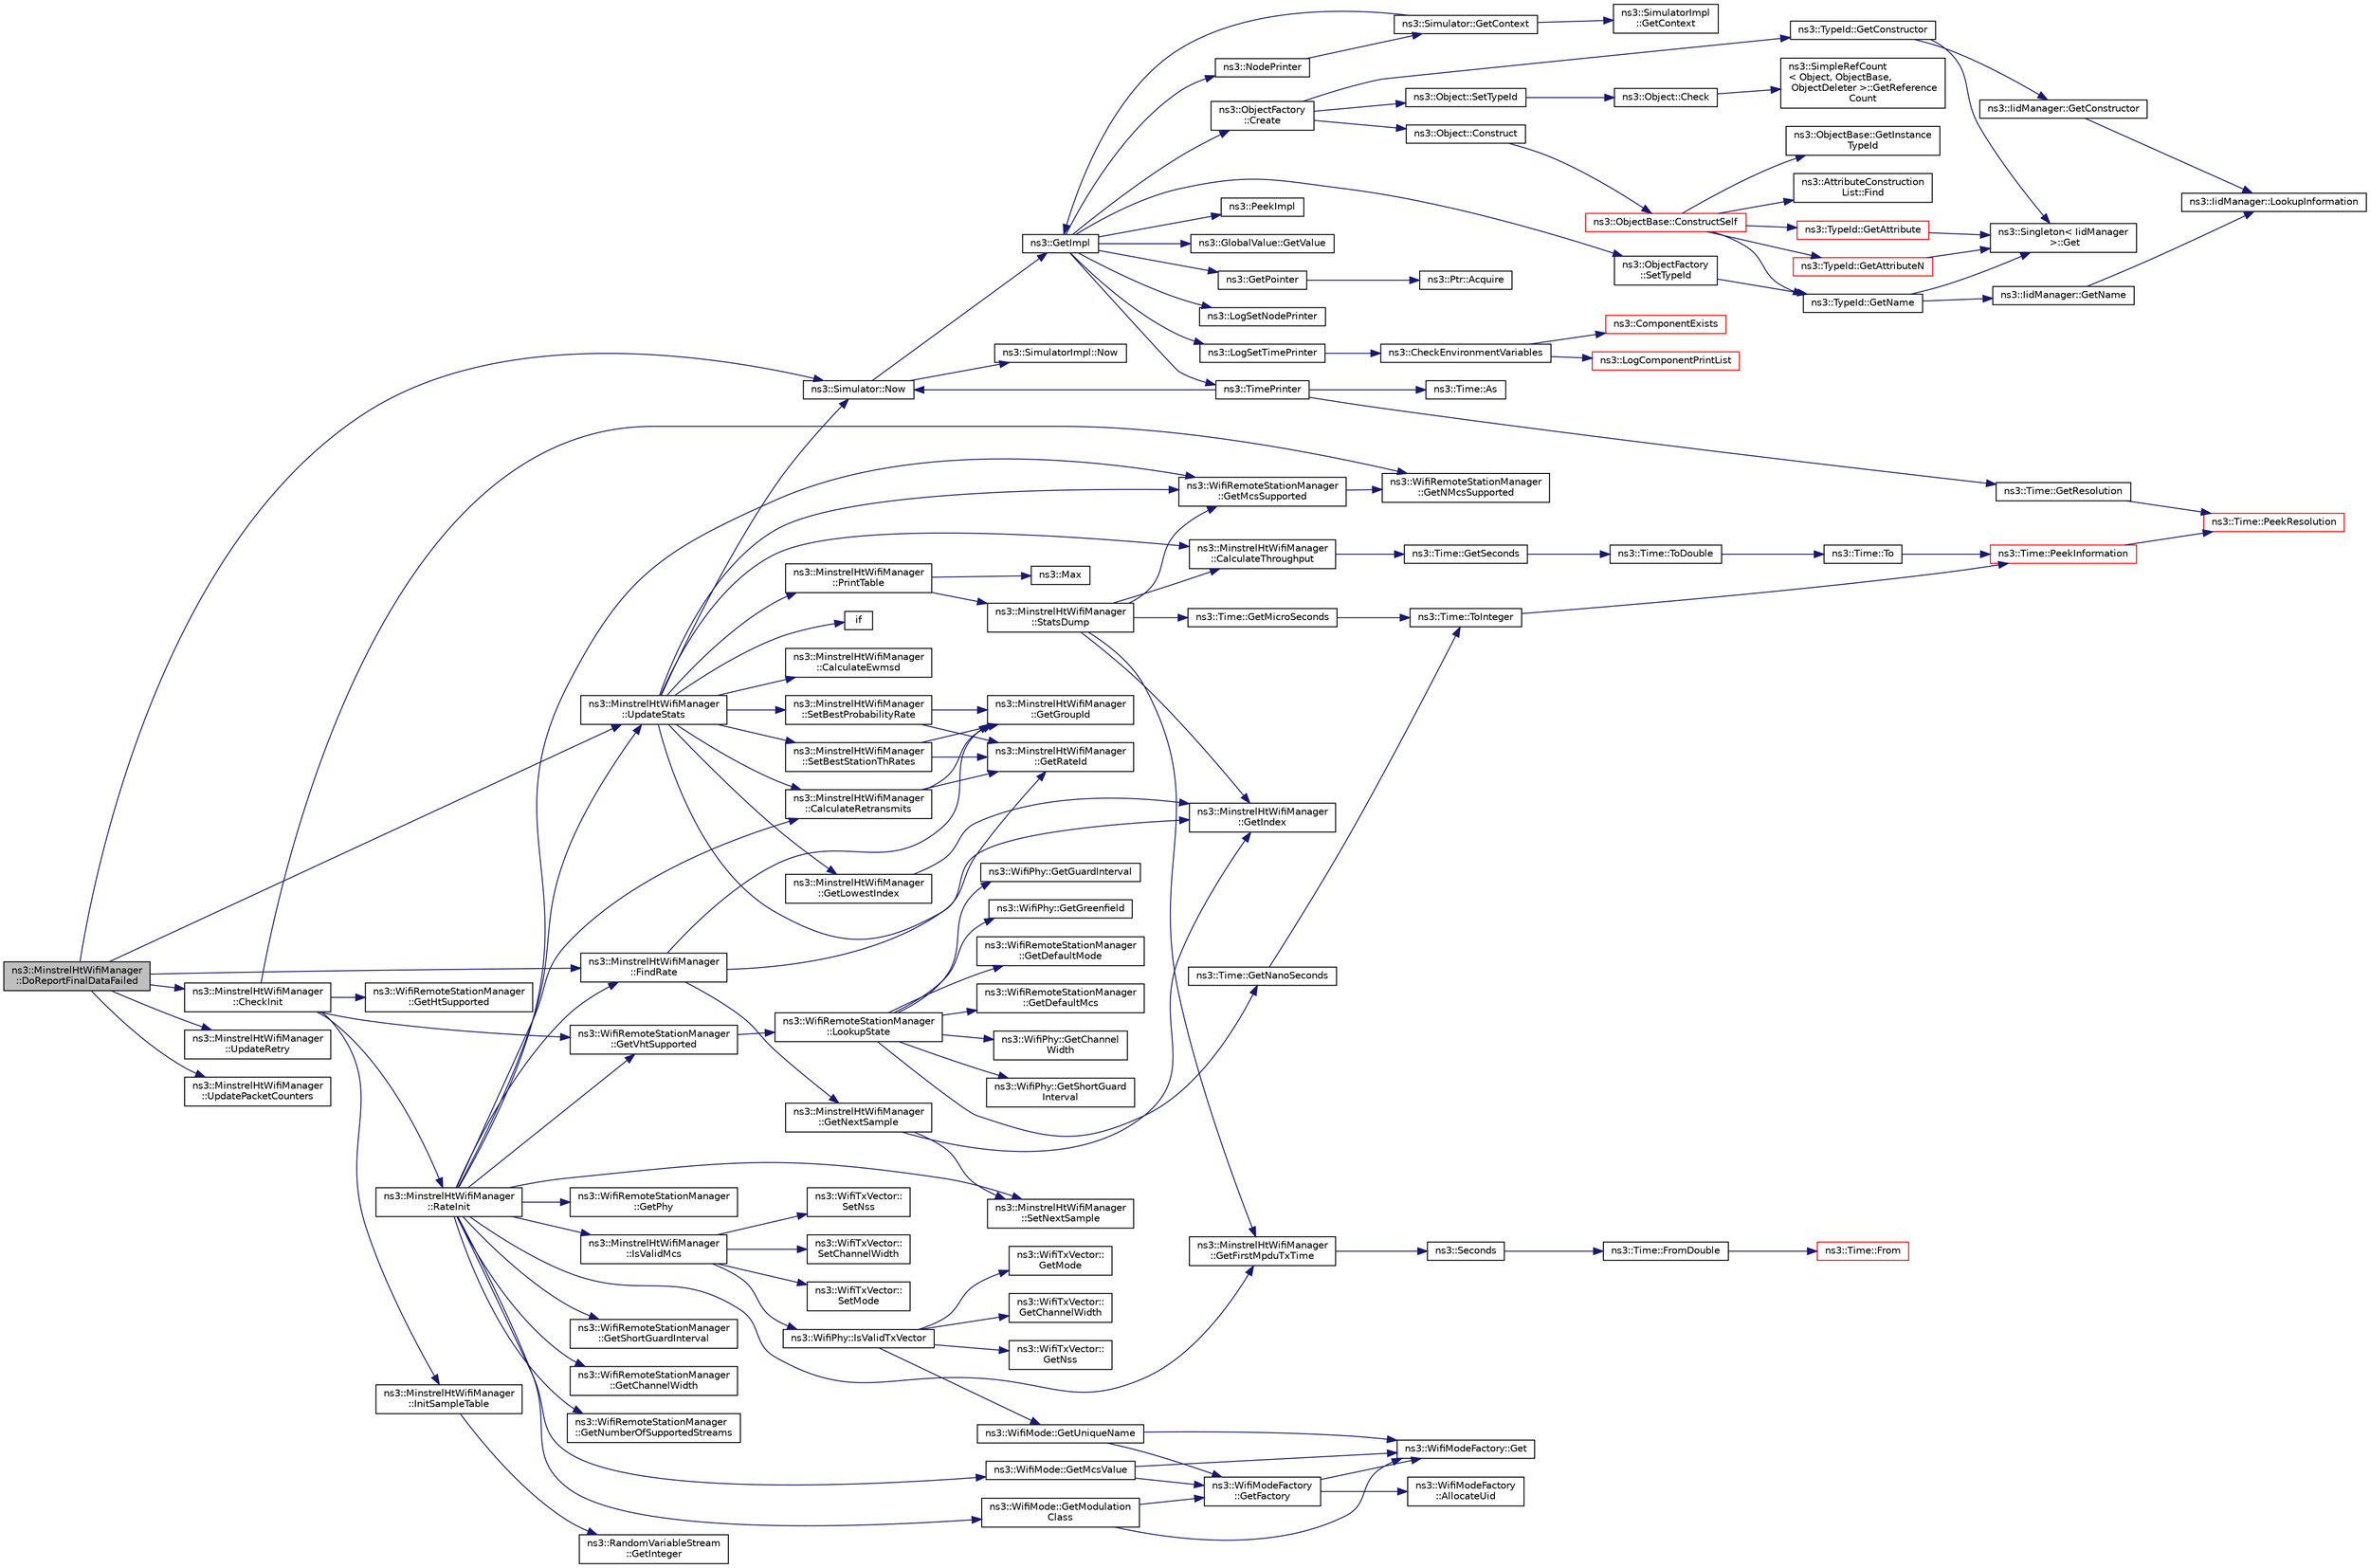 digraph "ns3::MinstrelHtWifiManager::DoReportFinalDataFailed"
{
  edge [fontname="Helvetica",fontsize="10",labelfontname="Helvetica",labelfontsize="10"];
  node [fontname="Helvetica",fontsize="10",shape=record];
  rankdir="LR";
  Node1 [label="ns3::MinstrelHtWifiManager\l::DoReportFinalDataFailed",height=0.2,width=0.4,color="black", fillcolor="grey75", style="filled", fontcolor="black"];
  Node1 -> Node2 [color="midnightblue",fontsize="10",style="solid"];
  Node2 [label="ns3::MinstrelHtWifiManager\l::CheckInit",height=0.2,width=0.4,color="black", fillcolor="white", style="filled",URL="$dd/d09/classns3_1_1MinstrelHtWifiManager.html#a7f94804a34efa6121bdfd5d01ac34694"];
  Node2 -> Node3 [color="midnightblue",fontsize="10",style="solid"];
  Node3 [label="ns3::WifiRemoteStationManager\l::GetHtSupported",height=0.2,width=0.4,color="black", fillcolor="white", style="filled",URL="$d6/d65/classns3_1_1WifiRemoteStationManager.html#a84f0f86ec191bd3a00c531f1e9639f96"];
  Node2 -> Node4 [color="midnightblue",fontsize="10",style="solid"];
  Node4 [label="ns3::WifiRemoteStationManager\l::GetVhtSupported",height=0.2,width=0.4,color="black", fillcolor="white", style="filled",URL="$d6/d65/classns3_1_1WifiRemoteStationManager.html#aecf5ed3203b9b55cd831696a08daa5fe"];
  Node4 -> Node5 [color="midnightblue",fontsize="10",style="solid"];
  Node5 [label="ns3::WifiRemoteStationManager\l::LookupState",height=0.2,width=0.4,color="black", fillcolor="white", style="filled",URL="$d6/d65/classns3_1_1WifiRemoteStationManager.html#aa92633f587338f32789e9210c82c6815"];
  Node5 -> Node6 [color="midnightblue",fontsize="10",style="solid"];
  Node6 [label="ns3::WifiRemoteStationManager\l::GetDefaultMode",height=0.2,width=0.4,color="black", fillcolor="white", style="filled",URL="$d6/d65/classns3_1_1WifiRemoteStationManager.html#a54cc63cdbc8067b7f737be74a9e0081c"];
  Node5 -> Node7 [color="midnightblue",fontsize="10",style="solid"];
  Node7 [label="ns3::WifiRemoteStationManager\l::GetDefaultMcs",height=0.2,width=0.4,color="black", fillcolor="white", style="filled",URL="$d6/d65/classns3_1_1WifiRemoteStationManager.html#ac088d1a4943d51a3fa0a9fbf42fdf961"];
  Node5 -> Node8 [color="midnightblue",fontsize="10",style="solid"];
  Node8 [label="ns3::WifiPhy::GetChannel\lWidth",height=0.2,width=0.4,color="black", fillcolor="white", style="filled",URL="$d6/d5a/classns3_1_1WifiPhy.html#a4a5d5009b3b3308f2baeed42a2007189"];
  Node5 -> Node9 [color="midnightblue",fontsize="10",style="solid"];
  Node9 [label="ns3::WifiPhy::GetShortGuard\lInterval",height=0.2,width=0.4,color="black", fillcolor="white", style="filled",URL="$d6/d5a/classns3_1_1WifiPhy.html#ae907e448ace9df4d647c8f97bbec23fc"];
  Node5 -> Node10 [color="midnightblue",fontsize="10",style="solid"];
  Node10 [label="ns3::WifiPhy::GetGuardInterval",height=0.2,width=0.4,color="black", fillcolor="white", style="filled",URL="$d6/d5a/classns3_1_1WifiPhy.html#adb22fbf368dfbf0864f08319d8fcb86e"];
  Node5 -> Node11 [color="midnightblue",fontsize="10",style="solid"];
  Node11 [label="ns3::Time::GetNanoSeconds",height=0.2,width=0.4,color="black", fillcolor="white", style="filled",URL="$dc/d04/classns3_1_1Time.html#a2fdb7bf0e1f5cd93b6149cb37bbb7f08"];
  Node11 -> Node12 [color="midnightblue",fontsize="10",style="solid"];
  Node12 [label="ns3::Time::ToInteger",height=0.2,width=0.4,color="black", fillcolor="white", style="filled",URL="$dc/d04/classns3_1_1Time.html#a0c9c8fb9ec7222c7799c1081f14f6031"];
  Node12 -> Node13 [color="midnightblue",fontsize="10",style="solid"];
  Node13 [label="ns3::Time::PeekInformation",height=0.2,width=0.4,color="red", fillcolor="white", style="filled",URL="$dc/d04/classns3_1_1Time.html#a0b023c55c20582aa7c1781aacf128034"];
  Node13 -> Node14 [color="midnightblue",fontsize="10",style="solid"];
  Node14 [label="ns3::Time::PeekResolution",height=0.2,width=0.4,color="red", fillcolor="white", style="filled",URL="$dc/d04/classns3_1_1Time.html#a963e53522278fcbdf1ab9f7adbd0f5d6"];
  Node5 -> Node15 [color="midnightblue",fontsize="10",style="solid"];
  Node15 [label="ns3::WifiPhy::GetGreenfield",height=0.2,width=0.4,color="black", fillcolor="white", style="filled",URL="$d6/d5a/classns3_1_1WifiPhy.html#ad7d61a882a8bd1ece3bcb76eeb600d28"];
  Node2 -> Node16 [color="midnightblue",fontsize="10",style="solid"];
  Node16 [label="ns3::WifiRemoteStationManager\l::GetNMcsSupported",height=0.2,width=0.4,color="black", fillcolor="white", style="filled",URL="$d6/d65/classns3_1_1WifiRemoteStationManager.html#a3b4fd7e5c50dfe3270831ad38de180e9"];
  Node2 -> Node17 [color="midnightblue",fontsize="10",style="solid"];
  Node17 [label="ns3::MinstrelHtWifiManager\l::InitSampleTable",height=0.2,width=0.4,color="black", fillcolor="white", style="filled",URL="$dd/d09/classns3_1_1MinstrelHtWifiManager.html#a073d213169fe62c797ceb92ad999dcb0"];
  Node17 -> Node18 [color="midnightblue",fontsize="10",style="solid"];
  Node18 [label="ns3::RandomVariableStream\l::GetInteger",height=0.2,width=0.4,color="black", fillcolor="white", style="filled",URL="$dc/daa/classns3_1_1RandomVariableStream.html#a66cd94e6305ce7f000f1a9ff0fcb9aef",tooltip="Get the next random value as an integer drawn from the distribution. "];
  Node2 -> Node19 [color="midnightblue",fontsize="10",style="solid"];
  Node19 [label="ns3::MinstrelHtWifiManager\l::RateInit",height=0.2,width=0.4,color="black", fillcolor="white", style="filled",URL="$dd/d09/classns3_1_1MinstrelHtWifiManager.html#a3b59b889db624539c6d5af89fa5e9f74"];
  Node19 -> Node4 [color="midnightblue",fontsize="10",style="solid"];
  Node19 -> Node20 [color="midnightblue",fontsize="10",style="solid"];
  Node20 [label="ns3::WifiRemoteStationManager\l::GetShortGuardInterval",height=0.2,width=0.4,color="black", fillcolor="white", style="filled",URL="$d6/d65/classns3_1_1WifiRemoteStationManager.html#aa55f6cb04128c88710119c8289f1b17e"];
  Node19 -> Node21 [color="midnightblue",fontsize="10",style="solid"];
  Node21 [label="ns3::WifiRemoteStationManager\l::GetChannelWidth",height=0.2,width=0.4,color="black", fillcolor="white", style="filled",URL="$d6/d65/classns3_1_1WifiRemoteStationManager.html#a918213c5b9fa629c4986f6d90521bbd4"];
  Node19 -> Node22 [color="midnightblue",fontsize="10",style="solid"];
  Node22 [label="ns3::WifiRemoteStationManager\l::GetNumberOfSupportedStreams",height=0.2,width=0.4,color="black", fillcolor="white", style="filled",URL="$d6/d65/classns3_1_1WifiRemoteStationManager.html#a5b08585f67c512242a2f3a53eeedade3"];
  Node19 -> Node23 [color="midnightblue",fontsize="10",style="solid"];
  Node23 [label="ns3::WifiRemoteStationManager\l::GetMcsSupported",height=0.2,width=0.4,color="black", fillcolor="white", style="filled",URL="$d6/d65/classns3_1_1WifiRemoteStationManager.html#af21ecff608cea2837c1af9385bbe6e4e"];
  Node23 -> Node16 [color="midnightblue",fontsize="10",style="solid"];
  Node19 -> Node24 [color="midnightblue",fontsize="10",style="solid"];
  Node24 [label="ns3::WifiMode::GetMcsValue",height=0.2,width=0.4,color="black", fillcolor="white", style="filled",URL="$d5/d56/classns3_1_1WifiMode.html#acd40f9e0edfc1e2c4462bd016a08f160"];
  Node24 -> Node25 [color="midnightblue",fontsize="10",style="solid"];
  Node25 [label="ns3::WifiModeFactory\l::GetFactory",height=0.2,width=0.4,color="black", fillcolor="white", style="filled",URL="$d2/dcd/classns3_1_1WifiModeFactory.html#a9c6f695d733355dee8d74bd1709868fc"];
  Node25 -> Node26 [color="midnightblue",fontsize="10",style="solid"];
  Node26 [label="ns3::WifiModeFactory\l::AllocateUid",height=0.2,width=0.4,color="black", fillcolor="white", style="filled",URL="$d2/dcd/classns3_1_1WifiModeFactory.html#a89a9c38617bd3f7be4a8919ce9675996"];
  Node25 -> Node27 [color="midnightblue",fontsize="10",style="solid"];
  Node27 [label="ns3::WifiModeFactory::Get",height=0.2,width=0.4,color="black", fillcolor="white", style="filled",URL="$d2/dcd/classns3_1_1WifiModeFactory.html#a3086868810ff4347e31c63027726f544"];
  Node24 -> Node27 [color="midnightblue",fontsize="10",style="solid"];
  Node19 -> Node28 [color="midnightblue",fontsize="10",style="solid"];
  Node28 [label="ns3::WifiMode::GetModulation\lClass",height=0.2,width=0.4,color="black", fillcolor="white", style="filled",URL="$d5/d56/classns3_1_1WifiMode.html#a7941cd2a0bc8d2ba68ba6a12c7e2c42a"];
  Node28 -> Node25 [color="midnightblue",fontsize="10",style="solid"];
  Node28 -> Node27 [color="midnightblue",fontsize="10",style="solid"];
  Node19 -> Node29 [color="midnightblue",fontsize="10",style="solid"];
  Node29 [label="ns3::MinstrelHtWifiManager\l::IsValidMcs",height=0.2,width=0.4,color="black", fillcolor="white", style="filled",URL="$dd/d09/classns3_1_1MinstrelHtWifiManager.html#a6e96fca0f8a7295e41cdbeea9d7dae32",tooltip="Check the validity of a combination of number of streams, chWidth and mode. "];
  Node29 -> Node30 [color="midnightblue",fontsize="10",style="solid"];
  Node30 [label="ns3::WifiTxVector::\lSetNss",height=0.2,width=0.4,color="black", fillcolor="white", style="filled",URL="$d0/d58/classns3_1_1WifiTxVector.html#af6b333491a8b20c064d8d1ad35381194"];
  Node29 -> Node31 [color="midnightblue",fontsize="10",style="solid"];
  Node31 [label="ns3::WifiTxVector::\lSetChannelWidth",height=0.2,width=0.4,color="black", fillcolor="white", style="filled",URL="$d0/d58/classns3_1_1WifiTxVector.html#a0af265bb9df36ba4012847160a23741d"];
  Node29 -> Node32 [color="midnightblue",fontsize="10",style="solid"];
  Node32 [label="ns3::WifiTxVector::\lSetMode",height=0.2,width=0.4,color="black", fillcolor="white", style="filled",URL="$d0/d58/classns3_1_1WifiTxVector.html#af39f17fec348c22f8c963bcb6bb5fc53"];
  Node29 -> Node33 [color="midnightblue",fontsize="10",style="solid"];
  Node33 [label="ns3::WifiPhy::IsValidTxVector",height=0.2,width=0.4,color="black", fillcolor="white", style="filled",URL="$d6/d5a/classns3_1_1WifiPhy.html#a2df962f7fd9468b514ea16d5fbed97f6"];
  Node33 -> Node34 [color="midnightblue",fontsize="10",style="solid"];
  Node34 [label="ns3::WifiTxVector::\lGetChannelWidth",height=0.2,width=0.4,color="black", fillcolor="white", style="filled",URL="$d0/d58/classns3_1_1WifiTxVector.html#a1f8bfa51778a3e217581eb665f059564"];
  Node33 -> Node35 [color="midnightblue",fontsize="10",style="solid"];
  Node35 [label="ns3::WifiTxVector::\lGetNss",height=0.2,width=0.4,color="black", fillcolor="white", style="filled",URL="$d0/d58/classns3_1_1WifiTxVector.html#aa710c8455a710574b0c297d9ffdee004"];
  Node33 -> Node36 [color="midnightblue",fontsize="10",style="solid"];
  Node36 [label="ns3::WifiTxVector::\lGetMode",height=0.2,width=0.4,color="black", fillcolor="white", style="filled",URL="$d0/d58/classns3_1_1WifiTxVector.html#a497b1f11cad4b8b26251dfa07c9ad1d6"];
  Node33 -> Node37 [color="midnightblue",fontsize="10",style="solid"];
  Node37 [label="ns3::WifiMode::GetUniqueName",height=0.2,width=0.4,color="black", fillcolor="white", style="filled",URL="$d5/d56/classns3_1_1WifiMode.html#a18e0a33034f484d3ca8c0497d3ea1dc7"];
  Node37 -> Node25 [color="midnightblue",fontsize="10",style="solid"];
  Node37 -> Node27 [color="midnightblue",fontsize="10",style="solid"];
  Node19 -> Node38 [color="midnightblue",fontsize="10",style="solid"];
  Node38 [label="ns3::WifiRemoteStationManager\l::GetPhy",height=0.2,width=0.4,color="black", fillcolor="white", style="filled",URL="$d6/d65/classns3_1_1WifiRemoteStationManager.html#ab92b49cf78e0b72a51f5d13a1f15e242"];
  Node19 -> Node39 [color="midnightblue",fontsize="10",style="solid"];
  Node39 [label="ns3::MinstrelHtWifiManager\l::GetFirstMpduTxTime",height=0.2,width=0.4,color="black", fillcolor="white", style="filled",URL="$dd/d09/classns3_1_1MinstrelHtWifiManager.html#a53308ad39a550d0972aad572b3566ec5",tooltip="Obtain the TXtime saved in the group information. "];
  Node39 -> Node40 [color="midnightblue",fontsize="10",style="solid"];
  Node40 [label="ns3::Seconds",height=0.2,width=0.4,color="black", fillcolor="white", style="filled",URL="$d1/dec/group__timecivil.html#ga33c34b816f8ff6628e33d5c8e9713b9e"];
  Node40 -> Node41 [color="midnightblue",fontsize="10",style="solid"];
  Node41 [label="ns3::Time::FromDouble",height=0.2,width=0.4,color="black", fillcolor="white", style="filled",URL="$dc/d04/classns3_1_1Time.html#a60e845f4a74e62495b86356afe604cb4"];
  Node41 -> Node42 [color="midnightblue",fontsize="10",style="solid"];
  Node42 [label="ns3::Time::From",height=0.2,width=0.4,color="red", fillcolor="white", style="filled",URL="$dc/d04/classns3_1_1Time.html#a34e4acc13d0e08cc8cb9cd3b838b9baf"];
  Node19 -> Node43 [color="midnightblue",fontsize="10",style="solid"];
  Node43 [label="ns3::MinstrelHtWifiManager\l::CalculateRetransmits",height=0.2,width=0.4,color="black", fillcolor="white", style="filled",URL="$dd/d09/classns3_1_1MinstrelHtWifiManager.html#a01ece0b82fd4cefb27de6a8759bc9529"];
  Node43 -> Node44 [color="midnightblue",fontsize="10",style="solid"];
  Node44 [label="ns3::MinstrelHtWifiManager\l::GetGroupId",height=0.2,width=0.4,color="black", fillcolor="white", style="filled",URL="$dd/d09/classns3_1_1MinstrelHtWifiManager.html#a43157e6007b4b922043cb02a99ea6d1f"];
  Node43 -> Node45 [color="midnightblue",fontsize="10",style="solid"];
  Node45 [label="ns3::MinstrelHtWifiManager\l::GetRateId",height=0.2,width=0.4,color="black", fillcolor="white", style="filled",URL="$dd/d09/classns3_1_1MinstrelHtWifiManager.html#a6162341f1348bbe713d09642b09ac658",tooltip="Return the rateId inside a group, from the global index. "];
  Node19 -> Node46 [color="midnightblue",fontsize="10",style="solid"];
  Node46 [label="ns3::MinstrelHtWifiManager\l::SetNextSample",height=0.2,width=0.4,color="black", fillcolor="white", style="filled",URL="$dd/d09/classns3_1_1MinstrelHtWifiManager.html#a2c3213dddeb9e0917073482f732127ed",tooltip="Set the next sample from Sample Table. "];
  Node19 -> Node47 [color="midnightblue",fontsize="10",style="solid"];
  Node47 [label="ns3::MinstrelHtWifiManager\l::UpdateStats",height=0.2,width=0.4,color="black", fillcolor="white", style="filled",URL="$dd/d09/classns3_1_1MinstrelHtWifiManager.html#add9ba12485354ddfaae5a68a90469a92"];
  Node47 -> Node48 [color="midnightblue",fontsize="10",style="solid"];
  Node48 [label="ns3::Simulator::Now",height=0.2,width=0.4,color="black", fillcolor="white", style="filled",URL="$d7/deb/classns3_1_1Simulator.html#ac3178fa975b419f7875e7105be122800"];
  Node48 -> Node49 [color="midnightblue",fontsize="10",style="solid"];
  Node49 [label="ns3::GetImpl",height=0.2,width=0.4,color="black", fillcolor="white", style="filled",URL="$d4/d8b/group__simulator.html#ga42eb4eddad41528d4d99794a3dae3fd0",tooltip="Get the SimulatorImpl singleton. "];
  Node49 -> Node50 [color="midnightblue",fontsize="10",style="solid"];
  Node50 [label="ns3::PeekImpl",height=0.2,width=0.4,color="black", fillcolor="white", style="filled",URL="$d4/d8b/group__simulator.html#ga233c5c38de117e4e4a5a9cd168694792",tooltip="Get the static SimulatorImpl instance. "];
  Node49 -> Node51 [color="midnightblue",fontsize="10",style="solid"];
  Node51 [label="ns3::GlobalValue::GetValue",height=0.2,width=0.4,color="black", fillcolor="white", style="filled",URL="$dc/d02/classns3_1_1GlobalValue.html#aa33773cb952ba3c285a03ae2c4769b84"];
  Node49 -> Node52 [color="midnightblue",fontsize="10",style="solid"];
  Node52 [label="ns3::ObjectFactory\l::SetTypeId",height=0.2,width=0.4,color="black", fillcolor="white", style="filled",URL="$d5/d0d/classns3_1_1ObjectFactory.html#a77dcd099064038a1eb7a6b8251229ec3"];
  Node52 -> Node53 [color="midnightblue",fontsize="10",style="solid"];
  Node53 [label="ns3::TypeId::GetName",height=0.2,width=0.4,color="black", fillcolor="white", style="filled",URL="$d6/d11/classns3_1_1TypeId.html#aa3c41c79ae428b3cb396a9c6bb3ef314"];
  Node53 -> Node54 [color="midnightblue",fontsize="10",style="solid"];
  Node54 [label="ns3::Singleton\< IidManager\l \>::Get",height=0.2,width=0.4,color="black", fillcolor="white", style="filled",URL="$d8/d77/classns3_1_1Singleton.html#a80a2cd3c25a27ea72add7a9f7a141ffa"];
  Node53 -> Node55 [color="midnightblue",fontsize="10",style="solid"];
  Node55 [label="ns3::IidManager::GetName",height=0.2,width=0.4,color="black", fillcolor="white", style="filled",URL="$d4/d1c/classns3_1_1IidManager.html#a5d68d0f0f44594dcdec239dbdb5bf53c"];
  Node55 -> Node56 [color="midnightblue",fontsize="10",style="solid"];
  Node56 [label="ns3::IidManager::LookupInformation",height=0.2,width=0.4,color="black", fillcolor="white", style="filled",URL="$d4/d1c/classns3_1_1IidManager.html#a6b1f4ba2815dba27a377e8a8db2384cf"];
  Node49 -> Node57 [color="midnightblue",fontsize="10",style="solid"];
  Node57 [label="ns3::GetPointer",height=0.2,width=0.4,color="black", fillcolor="white", style="filled",URL="$d7/d2e/namespacens3.html#ab4e173cdfd43d17c1a40d5348510a670"];
  Node57 -> Node58 [color="midnightblue",fontsize="10",style="solid"];
  Node58 [label="ns3::Ptr::Acquire",height=0.2,width=0.4,color="black", fillcolor="white", style="filled",URL="$dc/d90/classns3_1_1Ptr.html#a9579b15e8c42dcdff5869d9d987562fb"];
  Node49 -> Node59 [color="midnightblue",fontsize="10",style="solid"];
  Node59 [label="ns3::ObjectFactory\l::Create",height=0.2,width=0.4,color="black", fillcolor="white", style="filled",URL="$d5/d0d/classns3_1_1ObjectFactory.html#a18152e93f0a6fe184ed7300cb31e9896"];
  Node59 -> Node60 [color="midnightblue",fontsize="10",style="solid"];
  Node60 [label="ns3::TypeId::GetConstructor",height=0.2,width=0.4,color="black", fillcolor="white", style="filled",URL="$d6/d11/classns3_1_1TypeId.html#ad9b0bc71ee7593a1ff23ff8d53938e95"];
  Node60 -> Node54 [color="midnightblue",fontsize="10",style="solid"];
  Node60 -> Node61 [color="midnightblue",fontsize="10",style="solid"];
  Node61 [label="ns3::IidManager::GetConstructor",height=0.2,width=0.4,color="black", fillcolor="white", style="filled",URL="$d4/d1c/classns3_1_1IidManager.html#ab10b30abe7efc5456b7930aab8638280"];
  Node61 -> Node56 [color="midnightblue",fontsize="10",style="solid"];
  Node59 -> Node62 [color="midnightblue",fontsize="10",style="solid"];
  Node62 [label="ns3::Object::SetTypeId",height=0.2,width=0.4,color="black", fillcolor="white", style="filled",URL="$d9/d77/classns3_1_1Object.html#a19b1ebd8ec8fe404845e665880a6c5ad"];
  Node62 -> Node63 [color="midnightblue",fontsize="10",style="solid"];
  Node63 [label="ns3::Object::Check",height=0.2,width=0.4,color="black", fillcolor="white", style="filled",URL="$d9/d77/classns3_1_1Object.html#a7e7f89fb0a81d0189cbcacee64b67e4e"];
  Node63 -> Node64 [color="midnightblue",fontsize="10",style="solid"];
  Node64 [label="ns3::SimpleRefCount\l\< Object, ObjectBase,\l ObjectDeleter \>::GetReference\lCount",height=0.2,width=0.4,color="black", fillcolor="white", style="filled",URL="$da/da1/classns3_1_1SimpleRefCount.html#a05378396c93bcc7d6bf78a9ee9ae9cca"];
  Node59 -> Node65 [color="midnightblue",fontsize="10",style="solid"];
  Node65 [label="ns3::Object::Construct",height=0.2,width=0.4,color="black", fillcolor="white", style="filled",URL="$d9/d77/classns3_1_1Object.html#a636e8411dc5228771f45c9b805d348fa"];
  Node65 -> Node66 [color="midnightblue",fontsize="10",style="solid"];
  Node66 [label="ns3::ObjectBase::ConstructSelf",height=0.2,width=0.4,color="red", fillcolor="white", style="filled",URL="$d2/dac/classns3_1_1ObjectBase.html#a5cda18dec6d0744cb652a3ed60056958"];
  Node66 -> Node67 [color="midnightblue",fontsize="10",style="solid"];
  Node67 [label="ns3::ObjectBase::GetInstance\lTypeId",height=0.2,width=0.4,color="black", fillcolor="white", style="filled",URL="$d2/dac/classns3_1_1ObjectBase.html#abe5b43a6f5b99a92a4c3122db31f06fb"];
  Node66 -> Node53 [color="midnightblue",fontsize="10",style="solid"];
  Node66 -> Node68 [color="midnightblue",fontsize="10",style="solid"];
  Node68 [label="ns3::TypeId::GetAttributeN",height=0.2,width=0.4,color="red", fillcolor="white", style="filled",URL="$d6/d11/classns3_1_1TypeId.html#a679c4713f613126a51eb400b345302cb"];
  Node68 -> Node54 [color="midnightblue",fontsize="10",style="solid"];
  Node66 -> Node69 [color="midnightblue",fontsize="10",style="solid"];
  Node69 [label="ns3::TypeId::GetAttribute",height=0.2,width=0.4,color="red", fillcolor="white", style="filled",URL="$d6/d11/classns3_1_1TypeId.html#aa1b746e64e606f94cbedda7cf89788c2"];
  Node69 -> Node54 [color="midnightblue",fontsize="10",style="solid"];
  Node66 -> Node70 [color="midnightblue",fontsize="10",style="solid"];
  Node70 [label="ns3::AttributeConstruction\lList::Find",height=0.2,width=0.4,color="black", fillcolor="white", style="filled",URL="$d3/df3/classns3_1_1AttributeConstructionList.html#a22de5cf3e1bcd9dc6c7748fc911811b4"];
  Node49 -> Node71 [color="midnightblue",fontsize="10",style="solid"];
  Node71 [label="ns3::LogSetTimePrinter",height=0.2,width=0.4,color="black", fillcolor="white", style="filled",URL="$d7/d2e/namespacens3.html#acf6a1749b3febc5a6a5b2b8620138d80"];
  Node71 -> Node72 [color="midnightblue",fontsize="10",style="solid"];
  Node72 [label="ns3::CheckEnvironmentVariables",height=0.2,width=0.4,color="black", fillcolor="white", style="filled",URL="$d8/dff/group__logging.html#gacdc0bdeb2d8a90089d4fb09c4b8569ff"];
  Node72 -> Node73 [color="midnightblue",fontsize="10",style="solid"];
  Node73 [label="ns3::ComponentExists",height=0.2,width=0.4,color="red", fillcolor="white", style="filled",URL="$d8/dff/group__logging.html#gaadcc698770aae684c54dbd1ef4e4b37a"];
  Node72 -> Node74 [color="midnightblue",fontsize="10",style="solid"];
  Node74 [label="ns3::LogComponentPrintList",height=0.2,width=0.4,color="red", fillcolor="white", style="filled",URL="$d7/d2e/namespacens3.html#a5252703c3f8260fd6dc609f1b276e57c"];
  Node49 -> Node75 [color="midnightblue",fontsize="10",style="solid"];
  Node75 [label="ns3::TimePrinter",height=0.2,width=0.4,color="black", fillcolor="white", style="filled",URL="$d8/dff/group__logging.html#gaaad3642e8247a056cd83001d805b0812"];
  Node75 -> Node76 [color="midnightblue",fontsize="10",style="solid"];
  Node76 [label="ns3::Time::GetResolution",height=0.2,width=0.4,color="black", fillcolor="white", style="filled",URL="$dc/d04/classns3_1_1Time.html#a1444f0f08b5e19f031157609e32fcf98"];
  Node76 -> Node14 [color="midnightblue",fontsize="10",style="solid"];
  Node75 -> Node48 [color="midnightblue",fontsize="10",style="solid"];
  Node75 -> Node77 [color="midnightblue",fontsize="10",style="solid"];
  Node77 [label="ns3::Time::As",height=0.2,width=0.4,color="black", fillcolor="white", style="filled",URL="$dc/d04/classns3_1_1Time.html#a0bb1110638ce9938248bd07865a328ab"];
  Node49 -> Node78 [color="midnightblue",fontsize="10",style="solid"];
  Node78 [label="ns3::LogSetNodePrinter",height=0.2,width=0.4,color="black", fillcolor="white", style="filled",URL="$d7/d2e/namespacens3.html#aa6e659ca357c8309352fa0f146793810"];
  Node49 -> Node79 [color="midnightblue",fontsize="10",style="solid"];
  Node79 [label="ns3::NodePrinter",height=0.2,width=0.4,color="black", fillcolor="white", style="filled",URL="$d8/dff/group__logging.html#gaaffbf70ff3766cd62b8bbd9b140d2a1b"];
  Node79 -> Node80 [color="midnightblue",fontsize="10",style="solid"];
  Node80 [label="ns3::Simulator::GetContext",height=0.2,width=0.4,color="black", fillcolor="white", style="filled",URL="$d7/deb/classns3_1_1Simulator.html#a8514b74ee2c42916b351b33c4a963bb0"];
  Node80 -> Node49 [color="midnightblue",fontsize="10",style="solid"];
  Node80 -> Node81 [color="midnightblue",fontsize="10",style="solid"];
  Node81 [label="ns3::SimulatorImpl\l::GetContext",height=0.2,width=0.4,color="black", fillcolor="white", style="filled",URL="$d2/d19/classns3_1_1SimulatorImpl.html#a8b66270c97766c0adb997e2535648557"];
  Node48 -> Node82 [color="midnightblue",fontsize="10",style="solid"];
  Node82 [label="ns3::SimulatorImpl::Now",height=0.2,width=0.4,color="black", fillcolor="white", style="filled",URL="$d2/d19/classns3_1_1SimulatorImpl.html#aa516c50060846adc6fd316e83ef0797c"];
  Node47 -> Node83 [color="midnightblue",fontsize="10",style="solid"];
  Node83 [label="ns3::MinstrelHtWifiManager\l::GetLowestIndex",height=0.2,width=0.4,color="black", fillcolor="white", style="filled",URL="$dd/d09/classns3_1_1MinstrelHtWifiManager.html#ae4e498be04ca255831cdf42d9ff24eec",tooltip="Returns the lowest global index of the rates supported by the station. "];
  Node83 -> Node84 [color="midnightblue",fontsize="10",style="solid"];
  Node84 [label="ns3::MinstrelHtWifiManager\l::GetIndex",height=0.2,width=0.4,color="black", fillcolor="white", style="filled",URL="$dd/d09/classns3_1_1MinstrelHtWifiManager.html#ac67b182c22710c919c3dd4de337aca79"];
  Node47 -> Node23 [color="midnightblue",fontsize="10",style="solid"];
  Node47 -> Node85 [color="midnightblue",fontsize="10",style="solid"];
  Node85 [label="if",height=0.2,width=0.4,color="black", fillcolor="white", style="filled",URL="$d8/d0e/loss__ITU1238_8m.html#a419d895abe1313c35fa353c93802647e"];
  Node47 -> Node86 [color="midnightblue",fontsize="10",style="solid"];
  Node86 [label="ns3::MinstrelHtWifiManager\l::CalculateEwmsd",height=0.2,width=0.4,color="black", fillcolor="white", style="filled",URL="$dd/d09/classns3_1_1MinstrelHtWifiManager.html#a68fa27a1e0e083f4d3f2e19db64c1d4e"];
  Node47 -> Node87 [color="midnightblue",fontsize="10",style="solid"];
  Node87 [label="ns3::MinstrelHtWifiManager\l::CalculateThroughput",height=0.2,width=0.4,color="black", fillcolor="white", style="filled",URL="$dd/d09/classns3_1_1MinstrelHtWifiManager.html#aedf901def4f23eac093a7da8f363170b"];
  Node87 -> Node88 [color="midnightblue",fontsize="10",style="solid"];
  Node88 [label="ns3::Time::GetSeconds",height=0.2,width=0.4,color="black", fillcolor="white", style="filled",URL="$dc/d04/classns3_1_1Time.html#a8f20d5c3b0902d7b4320982f340b57c8"];
  Node88 -> Node89 [color="midnightblue",fontsize="10",style="solid"];
  Node89 [label="ns3::Time::ToDouble",height=0.2,width=0.4,color="black", fillcolor="white", style="filled",URL="$dc/d04/classns3_1_1Time.html#a5fc320666cc3f9b379e64e9263e332b3"];
  Node89 -> Node90 [color="midnightblue",fontsize="10",style="solid"];
  Node90 [label="ns3::Time::To",height=0.2,width=0.4,color="black", fillcolor="white", style="filled",URL="$dc/d04/classns3_1_1Time.html#a04904d9cb915f816b62df3d4e65ce78c"];
  Node90 -> Node13 [color="midnightblue",fontsize="10",style="solid"];
  Node47 -> Node91 [color="midnightblue",fontsize="10",style="solid"];
  Node91 [label="ns3::MinstrelHtWifiManager\l::SetBestStationThRates",height=0.2,width=0.4,color="black", fillcolor="white", style="filled",URL="$dd/d09/classns3_1_1MinstrelHtWifiManager.html#a5c8fb23ad34518c1e1f2add75a3b7f4c"];
  Node91 -> Node44 [color="midnightblue",fontsize="10",style="solid"];
  Node91 -> Node45 [color="midnightblue",fontsize="10",style="solid"];
  Node47 -> Node84 [color="midnightblue",fontsize="10",style="solid"];
  Node47 -> Node92 [color="midnightblue",fontsize="10",style="solid"];
  Node92 [label="ns3::MinstrelHtWifiManager\l::SetBestProbabilityRate",height=0.2,width=0.4,color="black", fillcolor="white", style="filled",URL="$dd/d09/classns3_1_1MinstrelHtWifiManager.html#ac9995672834a1256d4203b6045f6b513"];
  Node92 -> Node44 [color="midnightblue",fontsize="10",style="solid"];
  Node92 -> Node45 [color="midnightblue",fontsize="10",style="solid"];
  Node47 -> Node43 [color="midnightblue",fontsize="10",style="solid"];
  Node47 -> Node93 [color="midnightblue",fontsize="10",style="solid"];
  Node93 [label="ns3::MinstrelHtWifiManager\l::PrintTable",height=0.2,width=0.4,color="black", fillcolor="white", style="filled",URL="$dd/d09/classns3_1_1MinstrelHtWifiManager.html#a434fb6aadb02a74cc097ba54b7b02cb3"];
  Node93 -> Node94 [color="midnightblue",fontsize="10",style="solid"];
  Node94 [label="ns3::MinstrelHtWifiManager\l::StatsDump",height=0.2,width=0.4,color="black", fillcolor="white", style="filled",URL="$dd/d09/classns3_1_1MinstrelHtWifiManager.html#a11ef14d90291b78f771eec0d1dad712f"];
  Node94 -> Node84 [color="midnightblue",fontsize="10",style="solid"];
  Node94 -> Node39 [color="midnightblue",fontsize="10",style="solid"];
  Node94 -> Node23 [color="midnightblue",fontsize="10",style="solid"];
  Node94 -> Node95 [color="midnightblue",fontsize="10",style="solid"];
  Node95 [label="ns3::Time::GetMicroSeconds",height=0.2,width=0.4,color="black", fillcolor="white", style="filled",URL="$dc/d04/classns3_1_1Time.html#a2542b9273c336da11fcaf54e8bc6e4c8"];
  Node95 -> Node12 [color="midnightblue",fontsize="10",style="solid"];
  Node94 -> Node87 [color="midnightblue",fontsize="10",style="solid"];
  Node93 -> Node96 [color="midnightblue",fontsize="10",style="solid"];
  Node96 [label="ns3::Max",height=0.2,width=0.4,color="black", fillcolor="white", style="filled",URL="$df/dc6/group__highprec.html#ga0d35bb9363c0da4cc2557158b95dbca0"];
  Node19 -> Node97 [color="midnightblue",fontsize="10",style="solid"];
  Node97 [label="ns3::MinstrelHtWifiManager\l::FindRate",height=0.2,width=0.4,color="black", fillcolor="white", style="filled",URL="$dd/d09/classns3_1_1MinstrelHtWifiManager.html#a06c5d6ae62e898a226ffd6cb0b448038"];
  Node97 -> Node98 [color="midnightblue",fontsize="10",style="solid"];
  Node98 [label="ns3::MinstrelHtWifiManager\l::GetNextSample",height=0.2,width=0.4,color="black", fillcolor="white", style="filled",URL="$dd/d09/classns3_1_1MinstrelHtWifiManager.html#a953e20a35850da21283123c92db93597",tooltip="Getting the next sample from Sample Table. "];
  Node98 -> Node84 [color="midnightblue",fontsize="10",style="solid"];
  Node98 -> Node46 [color="midnightblue",fontsize="10",style="solid"];
  Node97 -> Node44 [color="midnightblue",fontsize="10",style="solid"];
  Node97 -> Node45 [color="midnightblue",fontsize="10",style="solid"];
  Node1 -> Node99 [color="midnightblue",fontsize="10",style="solid"];
  Node99 [label="ns3::MinstrelHtWifiManager\l::UpdateRetry",height=0.2,width=0.4,color="black", fillcolor="white", style="filled",URL="$dd/d09/classns3_1_1MinstrelHtWifiManager.html#a861e370c15601dd71c5bf79cd048b4e4",tooltip="Update the number of retries and reset accordingly. "];
  Node1 -> Node100 [color="midnightblue",fontsize="10",style="solid"];
  Node100 [label="ns3::MinstrelHtWifiManager\l::UpdatePacketCounters",height=0.2,width=0.4,color="black", fillcolor="white", style="filled",URL="$dd/d09/classns3_1_1MinstrelHtWifiManager.html#a7a73ce35e212586453fb9405c55654a5",tooltip="Update the number of sample count variables. "];
  Node1 -> Node48 [color="midnightblue",fontsize="10",style="solid"];
  Node1 -> Node47 [color="midnightblue",fontsize="10",style="solid"];
  Node1 -> Node97 [color="midnightblue",fontsize="10",style="solid"];
}

